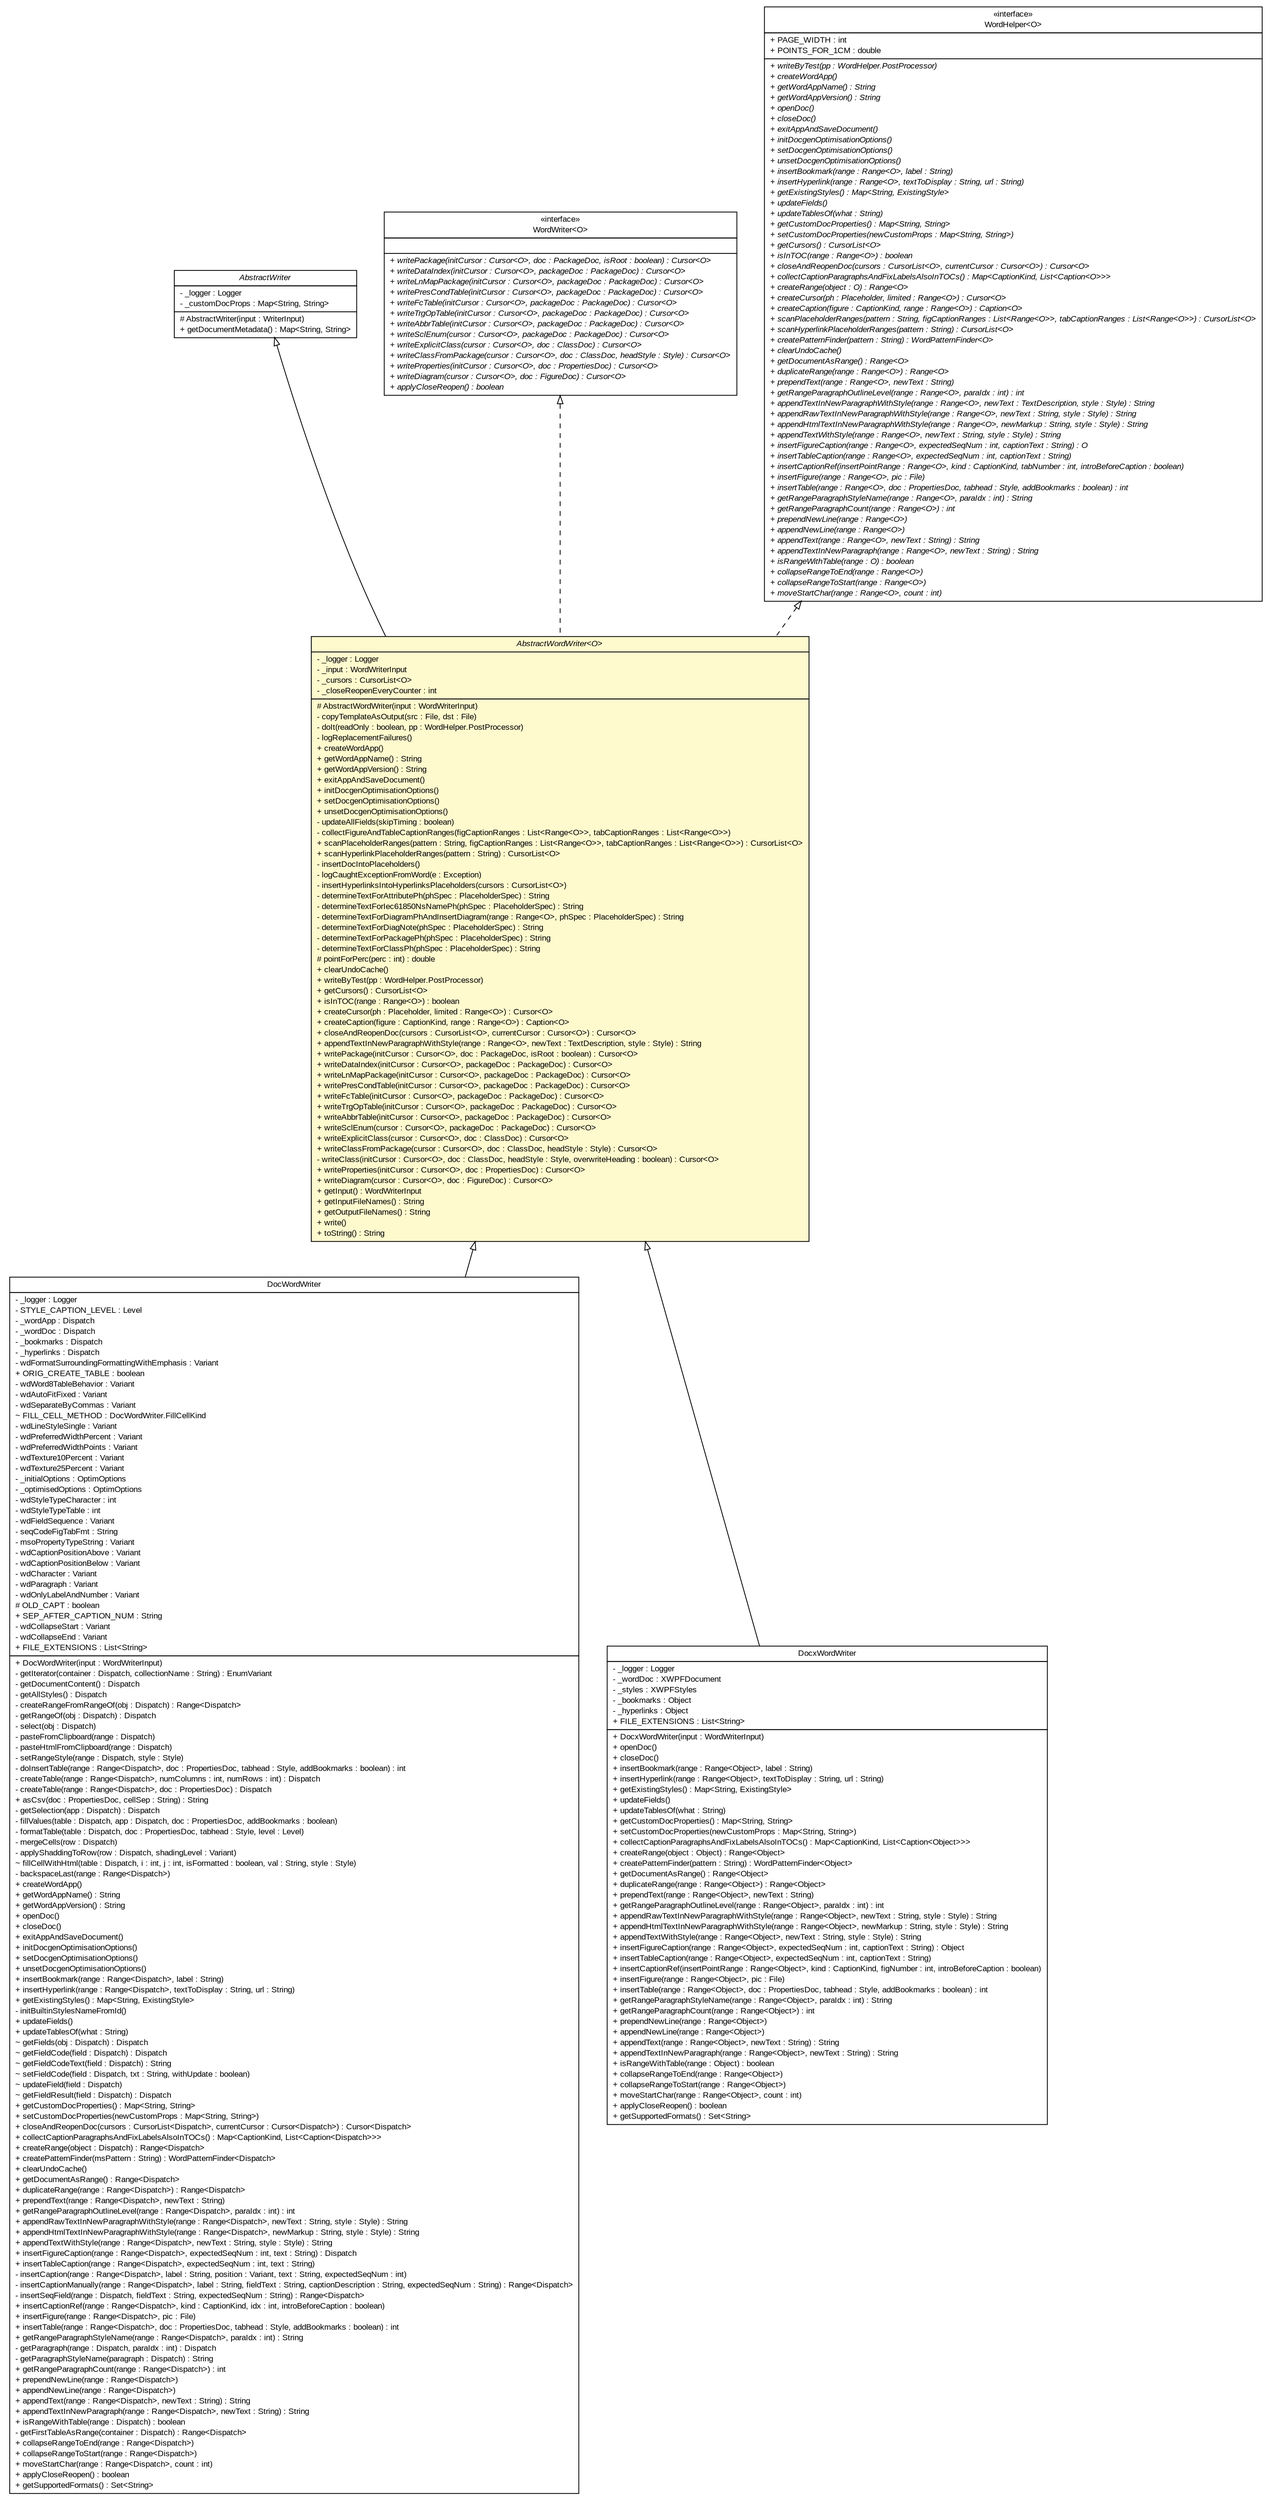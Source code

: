 #!/usr/local/bin/dot
#
# Class diagram 
# Generated by UMLGraph version R5_6_6-6-g3bdff0 (http://www.umlgraph.org/)
#

digraph G {
	edge [fontname="arial",fontsize=10,labelfontname="arial",labelfontsize=10];
	node [fontname="arial",fontsize=10,shape=plaintext];
	nodesep=0.25;
	ranksep=0.5;
	// org.tanjakostic.jcleancim.docgen.writer.AbstractWriter
	c21130 [label=<<table title="org.tanjakostic.jcleancim.docgen.writer.AbstractWriter" border="0" cellborder="1" cellspacing="0" cellpadding="2" port="p" href="../AbstractWriter.html">
		<tr><td><table border="0" cellspacing="0" cellpadding="1">
<tr><td align="center" balign="center"><font face="Arial Italic"> AbstractWriter </font></td></tr>
		</table></td></tr>
		<tr><td><table border="0" cellspacing="0" cellpadding="1">
<tr><td align="left" balign="left"> - _logger : Logger </td></tr>
<tr><td align="left" balign="left"> - _customDocProps : Map&lt;String, String&gt; </td></tr>
		</table></td></tr>
		<tr><td><table border="0" cellspacing="0" cellpadding="1">
<tr><td align="left" balign="left"> # AbstractWriter(input : WriterInput) </td></tr>
<tr><td align="left" balign="left"> + getDocumentMetadata() : Map&lt;String, String&gt; </td></tr>
		</table></td></tr>
		</table>>, URL="../AbstractWriter.html", fontname="arial", fontcolor="black", fontsize=10.0];
	// org.tanjakostic.jcleancim.docgen.writer.word.WordWriter<O>
	c21133 [label=<<table title="org.tanjakostic.jcleancim.docgen.writer.word.WordWriter" border="0" cellborder="1" cellspacing="0" cellpadding="2" port="p" href="./WordWriter.html">
		<tr><td><table border="0" cellspacing="0" cellpadding="1">
<tr><td align="center" balign="center"> &#171;interface&#187; </td></tr>
<tr><td align="center" balign="center"> WordWriter&lt;O&gt; </td></tr>
		</table></td></tr>
		<tr><td><table border="0" cellspacing="0" cellpadding="1">
<tr><td align="left" balign="left">  </td></tr>
		</table></td></tr>
		<tr><td><table border="0" cellspacing="0" cellpadding="1">
<tr><td align="left" balign="left"><font face="Arial Italic" point-size="10.0"> + writePackage(initCursor : Cursor&lt;O&gt;, doc : PackageDoc, isRoot : boolean) : Cursor&lt;O&gt; </font></td></tr>
<tr><td align="left" balign="left"><font face="Arial Italic" point-size="10.0"> + writeDataIndex(initCursor : Cursor&lt;O&gt;, packageDoc : PackageDoc) : Cursor&lt;O&gt; </font></td></tr>
<tr><td align="left" balign="left"><font face="Arial Italic" point-size="10.0"> + writeLnMapPackage(initCursor : Cursor&lt;O&gt;, packageDoc : PackageDoc) : Cursor&lt;O&gt; </font></td></tr>
<tr><td align="left" balign="left"><font face="Arial Italic" point-size="10.0"> + writePresCondTable(initCursor : Cursor&lt;O&gt;, packageDoc : PackageDoc) : Cursor&lt;O&gt; </font></td></tr>
<tr><td align="left" balign="left"><font face="Arial Italic" point-size="10.0"> + writeFcTable(initCursor : Cursor&lt;O&gt;, packageDoc : PackageDoc) : Cursor&lt;O&gt; </font></td></tr>
<tr><td align="left" balign="left"><font face="Arial Italic" point-size="10.0"> + writeTrgOpTable(initCursor : Cursor&lt;O&gt;, packageDoc : PackageDoc) : Cursor&lt;O&gt; </font></td></tr>
<tr><td align="left" balign="left"><font face="Arial Italic" point-size="10.0"> + writeAbbrTable(initCursor : Cursor&lt;O&gt;, packageDoc : PackageDoc) : Cursor&lt;O&gt; </font></td></tr>
<tr><td align="left" balign="left"><font face="Arial Italic" point-size="10.0"> + writeSclEnum(cursor : Cursor&lt;O&gt;, packageDoc : PackageDoc) : Cursor&lt;O&gt; </font></td></tr>
<tr><td align="left" balign="left"><font face="Arial Italic" point-size="10.0"> + writeExplicitClass(cursor : Cursor&lt;O&gt;, doc : ClassDoc) : Cursor&lt;O&gt; </font></td></tr>
<tr><td align="left" balign="left"><font face="Arial Italic" point-size="10.0"> + writeClassFromPackage(cursor : Cursor&lt;O&gt;, doc : ClassDoc, headStyle : Style) : Cursor&lt;O&gt; </font></td></tr>
<tr><td align="left" balign="left"><font face="Arial Italic" point-size="10.0"> + writeProperties(initCursor : Cursor&lt;O&gt;, doc : PropertiesDoc) : Cursor&lt;O&gt; </font></td></tr>
<tr><td align="left" balign="left"><font face="Arial Italic" point-size="10.0"> + writeDiagram(cursor : Cursor&lt;O&gt;, doc : FigureDoc) : Cursor&lt;O&gt; </font></td></tr>
<tr><td align="left" balign="left"><font face="Arial Italic" point-size="10.0"> + applyCloseReopen() : boolean </font></td></tr>
		</table></td></tr>
		</table>>, URL="./WordWriter.html", fontname="arial", fontcolor="black", fontsize=10.0];
	// org.tanjakostic.jcleancim.docgen.writer.word.WordHelper<O>
	c21135 [label=<<table title="org.tanjakostic.jcleancim.docgen.writer.word.WordHelper" border="0" cellborder="1" cellspacing="0" cellpadding="2" port="p" href="./WordHelper.html">
		<tr><td><table border="0" cellspacing="0" cellpadding="1">
<tr><td align="center" balign="center"> &#171;interface&#187; </td></tr>
<tr><td align="center" balign="center"> WordHelper&lt;O&gt; </td></tr>
		</table></td></tr>
		<tr><td><table border="0" cellspacing="0" cellpadding="1">
<tr><td align="left" balign="left"> + PAGE_WIDTH : int </td></tr>
<tr><td align="left" balign="left"> + POINTS_FOR_1CM : double </td></tr>
		</table></td></tr>
		<tr><td><table border="0" cellspacing="0" cellpadding="1">
<tr><td align="left" balign="left"><font face="Arial Italic" point-size="10.0"> + writeByTest(pp : WordHelper.PostProcessor) </font></td></tr>
<tr><td align="left" balign="left"><font face="Arial Italic" point-size="10.0"> + createWordApp() </font></td></tr>
<tr><td align="left" balign="left"><font face="Arial Italic" point-size="10.0"> + getWordAppName() : String </font></td></tr>
<tr><td align="left" balign="left"><font face="Arial Italic" point-size="10.0"> + getWordAppVersion() : String </font></td></tr>
<tr><td align="left" balign="left"><font face="Arial Italic" point-size="10.0"> + openDoc() </font></td></tr>
<tr><td align="left" balign="left"><font face="Arial Italic" point-size="10.0"> + closeDoc() </font></td></tr>
<tr><td align="left" balign="left"><font face="Arial Italic" point-size="10.0"> + exitAppAndSaveDocument() </font></td></tr>
<tr><td align="left" balign="left"><font face="Arial Italic" point-size="10.0"> + initDocgenOptimisationOptions() </font></td></tr>
<tr><td align="left" balign="left"><font face="Arial Italic" point-size="10.0"> + setDocgenOptimisationOptions() </font></td></tr>
<tr><td align="left" balign="left"><font face="Arial Italic" point-size="10.0"> + unsetDocgenOptimisationOptions() </font></td></tr>
<tr><td align="left" balign="left"><font face="Arial Italic" point-size="10.0"> + insertBookmark(range : Range&lt;O&gt;, label : String) </font></td></tr>
<tr><td align="left" balign="left"><font face="Arial Italic" point-size="10.0"> + insertHyperlink(range : Range&lt;O&gt;, textToDisplay : String, url : String) </font></td></tr>
<tr><td align="left" balign="left"><font face="Arial Italic" point-size="10.0"> + getExistingStyles() : Map&lt;String, ExistingStyle&gt; </font></td></tr>
<tr><td align="left" balign="left"><font face="Arial Italic" point-size="10.0"> + updateFields() </font></td></tr>
<tr><td align="left" balign="left"><font face="Arial Italic" point-size="10.0"> + updateTablesOf(what : String) </font></td></tr>
<tr><td align="left" balign="left"><font face="Arial Italic" point-size="10.0"> + getCustomDocProperties() : Map&lt;String, String&gt; </font></td></tr>
<tr><td align="left" balign="left"><font face="Arial Italic" point-size="10.0"> + setCustomDocProperties(newCustomProps : Map&lt;String, String&gt;) </font></td></tr>
<tr><td align="left" balign="left"><font face="Arial Italic" point-size="10.0"> + getCursors() : CursorList&lt;O&gt; </font></td></tr>
<tr><td align="left" balign="left"><font face="Arial Italic" point-size="10.0"> + isInTOC(range : Range&lt;O&gt;) : boolean </font></td></tr>
<tr><td align="left" balign="left"><font face="Arial Italic" point-size="10.0"> + closeAndReopenDoc(cursors : CursorList&lt;O&gt;, currentCursor : Cursor&lt;O&gt;) : Cursor&lt;O&gt; </font></td></tr>
<tr><td align="left" balign="left"><font face="Arial Italic" point-size="10.0"> + collectCaptionParagraphsAndFixLabelsAlsoInTOCs() : Map&lt;CaptionKind, List&lt;Caption&lt;O&gt;&gt;&gt; </font></td></tr>
<tr><td align="left" balign="left"><font face="Arial Italic" point-size="10.0"> + createRange(object : O) : Range&lt;O&gt; </font></td></tr>
<tr><td align="left" balign="left"><font face="Arial Italic" point-size="10.0"> + createCursor(ph : Placeholder, limited : Range&lt;O&gt;) : Cursor&lt;O&gt; </font></td></tr>
<tr><td align="left" balign="left"><font face="Arial Italic" point-size="10.0"> + createCaption(figure : CaptionKind, range : Range&lt;O&gt;) : Caption&lt;O&gt; </font></td></tr>
<tr><td align="left" balign="left"><font face="Arial Italic" point-size="10.0"> + scanPlaceholderRanges(pattern : String, figCaptionRanges : List&lt;Range&lt;O&gt;&gt;, tabCaptionRanges : List&lt;Range&lt;O&gt;&gt;) : CursorList&lt;O&gt; </font></td></tr>
<tr><td align="left" balign="left"><font face="Arial Italic" point-size="10.0"> + scanHyperlinkPlaceholderRanges(pattern : String) : CursorList&lt;O&gt; </font></td></tr>
<tr><td align="left" balign="left"><font face="Arial Italic" point-size="10.0"> + createPatternFinder(pattern : String) : WordPatternFinder&lt;O&gt; </font></td></tr>
<tr><td align="left" balign="left"><font face="Arial Italic" point-size="10.0"> + clearUndoCache() </font></td></tr>
<tr><td align="left" balign="left"><font face="Arial Italic" point-size="10.0"> + getDocumentAsRange() : Range&lt;O&gt; </font></td></tr>
<tr><td align="left" balign="left"><font face="Arial Italic" point-size="10.0"> + duplicateRange(range : Range&lt;O&gt;) : Range&lt;O&gt; </font></td></tr>
<tr><td align="left" balign="left"><font face="Arial Italic" point-size="10.0"> + prependText(range : Range&lt;O&gt;, newText : String) </font></td></tr>
<tr><td align="left" balign="left"><font face="Arial Italic" point-size="10.0"> + getRangeParagraphOutlineLevel(range : Range&lt;O&gt;, paraIdx : int) : int </font></td></tr>
<tr><td align="left" balign="left"><font face="Arial Italic" point-size="10.0"> + appendTextInNewParagraphWithStyle(range : Range&lt;O&gt;, newText : TextDescription, style : Style) : String </font></td></tr>
<tr><td align="left" balign="left"><font face="Arial Italic" point-size="10.0"> + appendRawTextInNewParagraphWithStyle(range : Range&lt;O&gt;, newText : String, style : Style) : String </font></td></tr>
<tr><td align="left" balign="left"><font face="Arial Italic" point-size="10.0"> + appendHtmlTextInNewParagraphWithStyle(range : Range&lt;O&gt;, newMarkup : String, style : Style) : String </font></td></tr>
<tr><td align="left" balign="left"><font face="Arial Italic" point-size="10.0"> + appendTextWithStyle(range : Range&lt;O&gt;, newText : String, style : Style) : String </font></td></tr>
<tr><td align="left" balign="left"><font face="Arial Italic" point-size="10.0"> + insertFigureCaption(range : Range&lt;O&gt;, expectedSeqNum : int, captionText : String) : O </font></td></tr>
<tr><td align="left" balign="left"><font face="Arial Italic" point-size="10.0"> + insertTableCaption(range : Range&lt;O&gt;, expectedSeqNum : int, captionText : String) </font></td></tr>
<tr><td align="left" balign="left"><font face="Arial Italic" point-size="10.0"> + insertCaptionRef(insertPointRange : Range&lt;O&gt;, kind : CaptionKind, tabNumber : int, introBeforeCaption : boolean) </font></td></tr>
<tr><td align="left" balign="left"><font face="Arial Italic" point-size="10.0"> + insertFigure(range : Range&lt;O&gt;, pic : File) </font></td></tr>
<tr><td align="left" balign="left"><font face="Arial Italic" point-size="10.0"> + insertTable(range : Range&lt;O&gt;, doc : PropertiesDoc, tabhead : Style, addBookmarks : boolean) : int </font></td></tr>
<tr><td align="left" balign="left"><font face="Arial Italic" point-size="10.0"> + getRangeParagraphStyleName(range : Range&lt;O&gt;, paraIdx : int) : String </font></td></tr>
<tr><td align="left" balign="left"><font face="Arial Italic" point-size="10.0"> + getRangeParagraphCount(range : Range&lt;O&gt;) : int </font></td></tr>
<tr><td align="left" balign="left"><font face="Arial Italic" point-size="10.0"> + prependNewLine(range : Range&lt;O&gt;) </font></td></tr>
<tr><td align="left" balign="left"><font face="Arial Italic" point-size="10.0"> + appendNewLine(range : Range&lt;O&gt;) </font></td></tr>
<tr><td align="left" balign="left"><font face="Arial Italic" point-size="10.0"> + appendText(range : Range&lt;O&gt;, newText : String) : String </font></td></tr>
<tr><td align="left" balign="left"><font face="Arial Italic" point-size="10.0"> + appendTextInNewParagraph(range : Range&lt;O&gt;, newText : String) : String </font></td></tr>
<tr><td align="left" balign="left"><font face="Arial Italic" point-size="10.0"> + isRangeWithTable(range : O) : boolean </font></td></tr>
<tr><td align="left" balign="left"><font face="Arial Italic" point-size="10.0"> + collapseRangeToEnd(range : Range&lt;O&gt;) </font></td></tr>
<tr><td align="left" balign="left"><font face="Arial Italic" point-size="10.0"> + collapseRangeToStart(range : Range&lt;O&gt;) </font></td></tr>
<tr><td align="left" balign="left"><font face="Arial Italic" point-size="10.0"> + moveStartChar(range : Range&lt;O&gt;, count : int) </font></td></tr>
		</table></td></tr>
		</table>>, URL="./WordHelper.html", fontname="arial", fontcolor="black", fontsize=10.0];
	// org.tanjakostic.jcleancim.docgen.writer.word.AbstractWordWriter<O>
	c21137 [label=<<table title="org.tanjakostic.jcleancim.docgen.writer.word.AbstractWordWriter" border="0" cellborder="1" cellspacing="0" cellpadding="2" port="p" bgcolor="lemonChiffon" href="./AbstractWordWriter.html">
		<tr><td><table border="0" cellspacing="0" cellpadding="1">
<tr><td align="center" balign="center"><font face="Arial Italic"> AbstractWordWriter&lt;O&gt; </font></td></tr>
		</table></td></tr>
		<tr><td><table border="0" cellspacing="0" cellpadding="1">
<tr><td align="left" balign="left"> - _logger : Logger </td></tr>
<tr><td align="left" balign="left"> - _input : WordWriterInput </td></tr>
<tr><td align="left" balign="left"> - _cursors : CursorList&lt;O&gt; </td></tr>
<tr><td align="left" balign="left"> - _closeReopenEveryCounter : int </td></tr>
		</table></td></tr>
		<tr><td><table border="0" cellspacing="0" cellpadding="1">
<tr><td align="left" balign="left"> # AbstractWordWriter(input : WordWriterInput) </td></tr>
<tr><td align="left" balign="left"> - copyTemplateAsOutput(src : File, dst : File) </td></tr>
<tr><td align="left" balign="left"> - doIt(readOnly : boolean, pp : WordHelper.PostProcessor) </td></tr>
<tr><td align="left" balign="left"> - logReplacementFailures() </td></tr>
<tr><td align="left" balign="left"> + createWordApp() </td></tr>
<tr><td align="left" balign="left"> + getWordAppName() : String </td></tr>
<tr><td align="left" balign="left"> + getWordAppVersion() : String </td></tr>
<tr><td align="left" balign="left"> + exitAppAndSaveDocument() </td></tr>
<tr><td align="left" balign="left"> + initDocgenOptimisationOptions() </td></tr>
<tr><td align="left" balign="left"> + setDocgenOptimisationOptions() </td></tr>
<tr><td align="left" balign="left"> + unsetDocgenOptimisationOptions() </td></tr>
<tr><td align="left" balign="left"> - updateAllFields(skipTiming : boolean) </td></tr>
<tr><td align="left" balign="left"> - collectFigureAndTableCaptionRanges(figCaptionRanges : List&lt;Range&lt;O&gt;&gt;, tabCaptionRanges : List&lt;Range&lt;O&gt;&gt;) </td></tr>
<tr><td align="left" balign="left"> + scanPlaceholderRanges(pattern : String, figCaptionRanges : List&lt;Range&lt;O&gt;&gt;, tabCaptionRanges : List&lt;Range&lt;O&gt;&gt;) : CursorList&lt;O&gt; </td></tr>
<tr><td align="left" balign="left"> + scanHyperlinkPlaceholderRanges(pattern : String) : CursorList&lt;O&gt; </td></tr>
<tr><td align="left" balign="left"> - insertDocIntoPlaceholders() </td></tr>
<tr><td align="left" balign="left"> - logCaughtExceptionFromWord(e : Exception) </td></tr>
<tr><td align="left" balign="left"> - insertHyperlinksIntoHyperlinksPlaceholders(cursors : CursorList&lt;O&gt;) </td></tr>
<tr><td align="left" balign="left"> - determineTextForAttributePh(phSpec : PlaceholderSpec) : String </td></tr>
<tr><td align="left" balign="left"> - determineTextForIec61850NsNamePh(phSpec : PlaceholderSpec) : String </td></tr>
<tr><td align="left" balign="left"> - determineTextForDiagramPhAndInsertDiagram(range : Range&lt;O&gt;, phSpec : PlaceholderSpec) : String </td></tr>
<tr><td align="left" balign="left"> - determineTextForDiagNote(phSpec : PlaceholderSpec) : String </td></tr>
<tr><td align="left" balign="left"> - determineTextForPackagePh(phSpec : PlaceholderSpec) : String </td></tr>
<tr><td align="left" balign="left"> - determineTextForClassPh(phSpec : PlaceholderSpec) : String </td></tr>
<tr><td align="left" balign="left"> # pointForPerc(perc : int) : double </td></tr>
<tr><td align="left" balign="left"> + clearUndoCache() </td></tr>
<tr><td align="left" balign="left"> + writeByTest(pp : WordHelper.PostProcessor) </td></tr>
<tr><td align="left" balign="left"> + getCursors() : CursorList&lt;O&gt; </td></tr>
<tr><td align="left" balign="left"> + isInTOC(range : Range&lt;O&gt;) : boolean </td></tr>
<tr><td align="left" balign="left"> + createCursor(ph : Placeholder, limited : Range&lt;O&gt;) : Cursor&lt;O&gt; </td></tr>
<tr><td align="left" balign="left"> + createCaption(figure : CaptionKind, range : Range&lt;O&gt;) : Caption&lt;O&gt; </td></tr>
<tr><td align="left" balign="left"> + closeAndReopenDoc(cursors : CursorList&lt;O&gt;, currentCursor : Cursor&lt;O&gt;) : Cursor&lt;O&gt; </td></tr>
<tr><td align="left" balign="left"> + appendTextInNewParagraphWithStyle(range : Range&lt;O&gt;, newText : TextDescription, style : Style) : String </td></tr>
<tr><td align="left" balign="left"> + writePackage(initCursor : Cursor&lt;O&gt;, doc : PackageDoc, isRoot : boolean) : Cursor&lt;O&gt; </td></tr>
<tr><td align="left" balign="left"> + writeDataIndex(initCursor : Cursor&lt;O&gt;, packageDoc : PackageDoc) : Cursor&lt;O&gt; </td></tr>
<tr><td align="left" balign="left"> + writeLnMapPackage(initCursor : Cursor&lt;O&gt;, packageDoc : PackageDoc) : Cursor&lt;O&gt; </td></tr>
<tr><td align="left" balign="left"> + writePresCondTable(initCursor : Cursor&lt;O&gt;, packageDoc : PackageDoc) : Cursor&lt;O&gt; </td></tr>
<tr><td align="left" balign="left"> + writeFcTable(initCursor : Cursor&lt;O&gt;, packageDoc : PackageDoc) : Cursor&lt;O&gt; </td></tr>
<tr><td align="left" balign="left"> + writeTrgOpTable(initCursor : Cursor&lt;O&gt;, packageDoc : PackageDoc) : Cursor&lt;O&gt; </td></tr>
<tr><td align="left" balign="left"> + writeAbbrTable(initCursor : Cursor&lt;O&gt;, packageDoc : PackageDoc) : Cursor&lt;O&gt; </td></tr>
<tr><td align="left" balign="left"> + writeSclEnum(cursor : Cursor&lt;O&gt;, packageDoc : PackageDoc) : Cursor&lt;O&gt; </td></tr>
<tr><td align="left" balign="left"> + writeExplicitClass(cursor : Cursor&lt;O&gt;, doc : ClassDoc) : Cursor&lt;O&gt; </td></tr>
<tr><td align="left" balign="left"> + writeClassFromPackage(cursor : Cursor&lt;O&gt;, doc : ClassDoc, headStyle : Style) : Cursor&lt;O&gt; </td></tr>
<tr><td align="left" balign="left"> - writeClass(initCursor : Cursor&lt;O&gt;, doc : ClassDoc, headStyle : Style, overwriteHeading : boolean) : Cursor&lt;O&gt; </td></tr>
<tr><td align="left" balign="left"> + writeProperties(initCursor : Cursor&lt;O&gt;, doc : PropertiesDoc) : Cursor&lt;O&gt; </td></tr>
<tr><td align="left" balign="left"> + writeDiagram(cursor : Cursor&lt;O&gt;, doc : FigureDoc) : Cursor&lt;O&gt; </td></tr>
<tr><td align="left" balign="left"> + getInput() : WordWriterInput </td></tr>
<tr><td align="left" balign="left"> + getInputFileNames() : String </td></tr>
<tr><td align="left" balign="left"> + getOutputFileNames() : String </td></tr>
<tr><td align="left" balign="left"> + write() </td></tr>
<tr><td align="left" balign="left"> + toString() : String </td></tr>
		</table></td></tr>
		</table>>, URL="./AbstractWordWriter.html", fontname="arial", fontcolor="black", fontsize=10.0];
	// org.tanjakostic.jcleancim.docgen.writer.word.doc.DocWordWriter
	c21139 [label=<<table title="org.tanjakostic.jcleancim.docgen.writer.word.doc.DocWordWriter" border="0" cellborder="1" cellspacing="0" cellpadding="2" port="p" href="./doc/DocWordWriter.html">
		<tr><td><table border="0" cellspacing="0" cellpadding="1">
<tr><td align="center" balign="center"> DocWordWriter </td></tr>
		</table></td></tr>
		<tr><td><table border="0" cellspacing="0" cellpadding="1">
<tr><td align="left" balign="left"> - _logger : Logger </td></tr>
<tr><td align="left" balign="left"> - STYLE_CAPTION_LEVEL : Level </td></tr>
<tr><td align="left" balign="left"> - _wordApp : Dispatch </td></tr>
<tr><td align="left" balign="left"> - _wordDoc : Dispatch </td></tr>
<tr><td align="left" balign="left"> - _bookmarks : Dispatch </td></tr>
<tr><td align="left" balign="left"> - _hyperlinks : Dispatch </td></tr>
<tr><td align="left" balign="left"> - wdFormatSurroundingFormattingWithEmphasis : Variant </td></tr>
<tr><td align="left" balign="left"> + ORIG_CREATE_TABLE : boolean </td></tr>
<tr><td align="left" balign="left"> - wdWord8TableBehavior : Variant </td></tr>
<tr><td align="left" balign="left"> - wdAutoFitFixed : Variant </td></tr>
<tr><td align="left" balign="left"> - wdSeparateByCommas : Variant </td></tr>
<tr><td align="left" balign="left"> ~ FILL_CELL_METHOD : DocWordWriter.FillCellKind </td></tr>
<tr><td align="left" balign="left"> - wdLineStyleSingle : Variant </td></tr>
<tr><td align="left" balign="left"> - wdPreferredWidthPercent : Variant </td></tr>
<tr><td align="left" balign="left"> - wdPreferredWidthPoints : Variant </td></tr>
<tr><td align="left" balign="left"> - wdTexture10Percent : Variant </td></tr>
<tr><td align="left" balign="left"> - wdTexture25Percent : Variant </td></tr>
<tr><td align="left" balign="left"> - _initialOptions : OptimOptions </td></tr>
<tr><td align="left" balign="left"> - _optimisedOptions : OptimOptions </td></tr>
<tr><td align="left" balign="left"> - wdStyleTypeCharacter : int </td></tr>
<tr><td align="left" balign="left"> - wdStyleTypeTable : int </td></tr>
<tr><td align="left" balign="left"> - wdFieldSequence : Variant </td></tr>
<tr><td align="left" balign="left"> - seqCodeFigTabFmt : String </td></tr>
<tr><td align="left" balign="left"> - msoPropertyTypeString : Variant </td></tr>
<tr><td align="left" balign="left"> - wdCaptionPositionAbove : Variant </td></tr>
<tr><td align="left" balign="left"> - wdCaptionPositionBelow : Variant </td></tr>
<tr><td align="left" balign="left"> - wdCharacter : Variant </td></tr>
<tr><td align="left" balign="left"> - wdParagraph : Variant </td></tr>
<tr><td align="left" balign="left"> - wdOnlyLabelAndNumber : Variant </td></tr>
<tr><td align="left" balign="left"> # OLD_CAPT : boolean </td></tr>
<tr><td align="left" balign="left"> + SEP_AFTER_CAPTION_NUM : String </td></tr>
<tr><td align="left" balign="left"> - wdCollapseStart : Variant </td></tr>
<tr><td align="left" balign="left"> - wdCollapseEnd : Variant </td></tr>
<tr><td align="left" balign="left"> + FILE_EXTENSIONS : List&lt;String&gt; </td></tr>
		</table></td></tr>
		<tr><td><table border="0" cellspacing="0" cellpadding="1">
<tr><td align="left" balign="left"> + DocWordWriter(input : WordWriterInput) </td></tr>
<tr><td align="left" balign="left"> - getIterator(container : Dispatch, collectionName : String) : EnumVariant </td></tr>
<tr><td align="left" balign="left"> - getDocumentContent() : Dispatch </td></tr>
<tr><td align="left" balign="left"> - getAllStyles() : Dispatch </td></tr>
<tr><td align="left" balign="left"> - createRangeFromRangeOf(obj : Dispatch) : Range&lt;Dispatch&gt; </td></tr>
<tr><td align="left" balign="left"> - getRangeOf(obj : Dispatch) : Dispatch </td></tr>
<tr><td align="left" balign="left"> - select(obj : Dispatch) </td></tr>
<tr><td align="left" balign="left"> - pasteFromClipboard(range : Dispatch) </td></tr>
<tr><td align="left" balign="left"> - pasteHtmlFromClipboard(range : Dispatch) </td></tr>
<tr><td align="left" balign="left"> - setRangeStyle(range : Dispatch, style : Style) </td></tr>
<tr><td align="left" balign="left"> - doInsertTable(range : Range&lt;Dispatch&gt;, doc : PropertiesDoc, tabhead : Style, addBookmarks : boolean) : int </td></tr>
<tr><td align="left" balign="left"> - createTable(range : Range&lt;Dispatch&gt;, numColumns : int, numRows : int) : Dispatch </td></tr>
<tr><td align="left" balign="left"> - createTable(range : Range&lt;Dispatch&gt;, doc : PropertiesDoc) : Dispatch </td></tr>
<tr><td align="left" balign="left"> + asCsv(doc : PropertiesDoc, cellSep : String) : String </td></tr>
<tr><td align="left" balign="left"> - getSelection(app : Dispatch) : Dispatch </td></tr>
<tr><td align="left" balign="left"> - fillValues(table : Dispatch, app : Dispatch, doc : PropertiesDoc, addBookmarks : boolean) </td></tr>
<tr><td align="left" balign="left"> - formatTable(table : Dispatch, doc : PropertiesDoc, tabhead : Style, level : Level) </td></tr>
<tr><td align="left" balign="left"> - mergeCells(row : Dispatch) </td></tr>
<tr><td align="left" balign="left"> - applyShaddingToRow(row : Dispatch, shadingLevel : Variant) </td></tr>
<tr><td align="left" balign="left"> ~ fillCellWithHtml(table : Dispatch, i : int, j : int, isFormatted : boolean, val : String, style : Style) </td></tr>
<tr><td align="left" balign="left"> - backspaceLast(range : Range&lt;Dispatch&gt;) </td></tr>
<tr><td align="left" balign="left"> + createWordApp() </td></tr>
<tr><td align="left" balign="left"> + getWordAppName() : String </td></tr>
<tr><td align="left" balign="left"> + getWordAppVersion() : String </td></tr>
<tr><td align="left" balign="left"> + openDoc() </td></tr>
<tr><td align="left" balign="left"> + closeDoc() </td></tr>
<tr><td align="left" balign="left"> + exitAppAndSaveDocument() </td></tr>
<tr><td align="left" balign="left"> + initDocgenOptimisationOptions() </td></tr>
<tr><td align="left" balign="left"> + setDocgenOptimisationOptions() </td></tr>
<tr><td align="left" balign="left"> + unsetDocgenOptimisationOptions() </td></tr>
<tr><td align="left" balign="left"> + insertBookmark(range : Range&lt;Dispatch&gt;, label : String) </td></tr>
<tr><td align="left" balign="left"> + insertHyperlink(range : Range&lt;Dispatch&gt;, textToDisplay : String, url : String) </td></tr>
<tr><td align="left" balign="left"> + getExistingStyles() : Map&lt;String, ExistingStyle&gt; </td></tr>
<tr><td align="left" balign="left"> - initBuiltinStylesNameFromId() </td></tr>
<tr><td align="left" balign="left"> + updateFields() </td></tr>
<tr><td align="left" balign="left"> + updateTablesOf(what : String) </td></tr>
<tr><td align="left" balign="left"> ~ getFields(obj : Dispatch) : Dispatch </td></tr>
<tr><td align="left" balign="left"> ~ getFieldCode(field : Dispatch) : Dispatch </td></tr>
<tr><td align="left" balign="left"> ~ getFieldCodeText(field : Dispatch) : String </td></tr>
<tr><td align="left" balign="left"> ~ setFieldCode(field : Dispatch, txt : String, withUpdate : boolean) </td></tr>
<tr><td align="left" balign="left"> ~ updateField(field : Dispatch) </td></tr>
<tr><td align="left" balign="left"> ~ getFieldResult(field : Dispatch) : Dispatch </td></tr>
<tr><td align="left" balign="left"> + getCustomDocProperties() : Map&lt;String, String&gt; </td></tr>
<tr><td align="left" balign="left"> + setCustomDocProperties(newCustomProps : Map&lt;String, String&gt;) </td></tr>
<tr><td align="left" balign="left"> + closeAndReopenDoc(cursors : CursorList&lt;Dispatch&gt;, currentCursor : Cursor&lt;Dispatch&gt;) : Cursor&lt;Dispatch&gt; </td></tr>
<tr><td align="left" balign="left"> + collectCaptionParagraphsAndFixLabelsAlsoInTOCs() : Map&lt;CaptionKind, List&lt;Caption&lt;Dispatch&gt;&gt;&gt; </td></tr>
<tr><td align="left" balign="left"> + createRange(object : Dispatch) : Range&lt;Dispatch&gt; </td></tr>
<tr><td align="left" balign="left"> + createPatternFinder(msPattern : String) : WordPatternFinder&lt;Dispatch&gt; </td></tr>
<tr><td align="left" balign="left"> + clearUndoCache() </td></tr>
<tr><td align="left" balign="left"> + getDocumentAsRange() : Range&lt;Dispatch&gt; </td></tr>
<tr><td align="left" balign="left"> + duplicateRange(range : Range&lt;Dispatch&gt;) : Range&lt;Dispatch&gt; </td></tr>
<tr><td align="left" balign="left"> + prependText(range : Range&lt;Dispatch&gt;, newText : String) </td></tr>
<tr><td align="left" balign="left"> + getRangeParagraphOutlineLevel(range : Range&lt;Dispatch&gt;, paraIdx : int) : int </td></tr>
<tr><td align="left" balign="left"> + appendRawTextInNewParagraphWithStyle(range : Range&lt;Dispatch&gt;, newText : String, style : Style) : String </td></tr>
<tr><td align="left" balign="left"> + appendHtmlTextInNewParagraphWithStyle(range : Range&lt;Dispatch&gt;, newMarkup : String, style : Style) : String </td></tr>
<tr><td align="left" balign="left"> + appendTextWithStyle(range : Range&lt;Dispatch&gt;, newText : String, style : Style) : String </td></tr>
<tr><td align="left" balign="left"> + insertFigureCaption(range : Range&lt;Dispatch&gt;, expectedSeqNum : int, text : String) : Dispatch </td></tr>
<tr><td align="left" balign="left"> + insertTableCaption(range : Range&lt;Dispatch&gt;, expectedSeqNum : int, text : String) </td></tr>
<tr><td align="left" balign="left"> - insertCaption(range : Range&lt;Dispatch&gt;, label : String, position : Variant, text : String, expectedSeqNum : int) </td></tr>
<tr><td align="left" balign="left"> - insertCaptionManually(range : Range&lt;Dispatch&gt;, label : String, fieldText : String, captionDescription : String, expectedSeqNum : String) : Range&lt;Dispatch&gt; </td></tr>
<tr><td align="left" balign="left"> - insertSeqField(range : Dispatch, fieldText : String, expectedSeqNum : String) : Range&lt;Dispatch&gt; </td></tr>
<tr><td align="left" balign="left"> + insertCaptionRef(range : Range&lt;Dispatch&gt;, kind : CaptionKind, idx : int, introBeforeCaption : boolean) </td></tr>
<tr><td align="left" balign="left"> + insertFigure(range : Range&lt;Dispatch&gt;, pic : File) </td></tr>
<tr><td align="left" balign="left"> + insertTable(range : Range&lt;Dispatch&gt;, doc : PropertiesDoc, tabhead : Style, addBookmarks : boolean) : int </td></tr>
<tr><td align="left" balign="left"> + getRangeParagraphStyleName(range : Range&lt;Dispatch&gt;, paraIdx : int) : String </td></tr>
<tr><td align="left" balign="left"> - getParagraph(range : Dispatch, paraIdx : int) : Dispatch </td></tr>
<tr><td align="left" balign="left"> - getParagraphStyleName(paragraph : Dispatch) : String </td></tr>
<tr><td align="left" balign="left"> + getRangeParagraphCount(range : Range&lt;Dispatch&gt;) : int </td></tr>
<tr><td align="left" balign="left"> + prependNewLine(range : Range&lt;Dispatch&gt;) </td></tr>
<tr><td align="left" balign="left"> + appendNewLine(range : Range&lt;Dispatch&gt;) </td></tr>
<tr><td align="left" balign="left"> + appendText(range : Range&lt;Dispatch&gt;, newText : String) : String </td></tr>
<tr><td align="left" balign="left"> + appendTextInNewParagraph(range : Range&lt;Dispatch&gt;, newText : String) : String </td></tr>
<tr><td align="left" balign="left"> + isRangeWithTable(range : Dispatch) : boolean </td></tr>
<tr><td align="left" balign="left"> - getFirstTableAsRange(container : Dispatch) : Range&lt;Dispatch&gt; </td></tr>
<tr><td align="left" balign="left"> + collapseRangeToEnd(range : Range&lt;Dispatch&gt;) </td></tr>
<tr><td align="left" balign="left"> + collapseRangeToStart(range : Range&lt;Dispatch&gt;) </td></tr>
<tr><td align="left" balign="left"> + moveStartChar(range : Range&lt;Dispatch&gt;, count : int) </td></tr>
<tr><td align="left" balign="left"> + applyCloseReopen() : boolean </td></tr>
<tr><td align="left" balign="left"> + getSupportedFormats() : Set&lt;String&gt; </td></tr>
		</table></td></tr>
		</table>>, URL="./doc/DocWordWriter.html", fontname="arial", fontcolor="black", fontsize=10.0];
	// org.tanjakostic.jcleancim.docgen.writer.word.docx.DocxWordWriter
	c21146 [label=<<table title="org.tanjakostic.jcleancim.docgen.writer.word.docx.DocxWordWriter" border="0" cellborder="1" cellspacing="0" cellpadding="2" port="p" href="./docx/DocxWordWriter.html">
		<tr><td><table border="0" cellspacing="0" cellpadding="1">
<tr><td align="center" balign="center"> DocxWordWriter </td></tr>
		</table></td></tr>
		<tr><td><table border="0" cellspacing="0" cellpadding="1">
<tr><td align="left" balign="left"> - _logger : Logger </td></tr>
<tr><td align="left" balign="left"> - _wordDoc : XWPFDocument </td></tr>
<tr><td align="left" balign="left"> - _styles : XWPFStyles </td></tr>
<tr><td align="left" balign="left"> - _bookmarks : Object </td></tr>
<tr><td align="left" balign="left"> - _hyperlinks : Object </td></tr>
<tr><td align="left" balign="left"> + FILE_EXTENSIONS : List&lt;String&gt; </td></tr>
		</table></td></tr>
		<tr><td><table border="0" cellspacing="0" cellpadding="1">
<tr><td align="left" balign="left"> + DocxWordWriter(input : WordWriterInput) </td></tr>
<tr><td align="left" balign="left"> + openDoc() </td></tr>
<tr><td align="left" balign="left"> + closeDoc() </td></tr>
<tr><td align="left" balign="left"> + insertBookmark(range : Range&lt;Object&gt;, label : String) </td></tr>
<tr><td align="left" balign="left"> + insertHyperlink(range : Range&lt;Object&gt;, textToDisplay : String, url : String) </td></tr>
<tr><td align="left" balign="left"> + getExistingStyles() : Map&lt;String, ExistingStyle&gt; </td></tr>
<tr><td align="left" balign="left"> + updateFields() </td></tr>
<tr><td align="left" balign="left"> + updateTablesOf(what : String) </td></tr>
<tr><td align="left" balign="left"> + getCustomDocProperties() : Map&lt;String, String&gt; </td></tr>
<tr><td align="left" balign="left"> + setCustomDocProperties(newCustomProps : Map&lt;String, String&gt;) </td></tr>
<tr><td align="left" balign="left"> + collectCaptionParagraphsAndFixLabelsAlsoInTOCs() : Map&lt;CaptionKind, List&lt;Caption&lt;Object&gt;&gt;&gt; </td></tr>
<tr><td align="left" balign="left"> + createRange(object : Object) : Range&lt;Object&gt; </td></tr>
<tr><td align="left" balign="left"> + createPatternFinder(pattern : String) : WordPatternFinder&lt;Object&gt; </td></tr>
<tr><td align="left" balign="left"> + getDocumentAsRange() : Range&lt;Object&gt; </td></tr>
<tr><td align="left" balign="left"> + duplicateRange(range : Range&lt;Object&gt;) : Range&lt;Object&gt; </td></tr>
<tr><td align="left" balign="left"> + prependText(range : Range&lt;Object&gt;, newText : String) </td></tr>
<tr><td align="left" balign="left"> + getRangeParagraphOutlineLevel(range : Range&lt;Object&gt;, paraIdx : int) : int </td></tr>
<tr><td align="left" balign="left"> + appendRawTextInNewParagraphWithStyle(range : Range&lt;Object&gt;, newText : String, style : Style) : String </td></tr>
<tr><td align="left" balign="left"> + appendHtmlTextInNewParagraphWithStyle(range : Range&lt;Object&gt;, newMarkup : String, style : Style) : String </td></tr>
<tr><td align="left" balign="left"> + appendTextWithStyle(range : Range&lt;Object&gt;, newText : String, style : Style) : String </td></tr>
<tr><td align="left" balign="left"> + insertFigureCaption(range : Range&lt;Object&gt;, expectedSeqNum : int, captionText : String) : Object </td></tr>
<tr><td align="left" balign="left"> + insertTableCaption(range : Range&lt;Object&gt;, expectedSeqNum : int, captionText : String) </td></tr>
<tr><td align="left" balign="left"> + insertCaptionRef(insertPointRange : Range&lt;Object&gt;, kind : CaptionKind, figNumber : int, introBeforeCaption : boolean) </td></tr>
<tr><td align="left" balign="left"> + insertFigure(range : Range&lt;Object&gt;, pic : File) </td></tr>
<tr><td align="left" balign="left"> + insertTable(range : Range&lt;Object&gt;, doc : PropertiesDoc, tabhead : Style, addBookmarks : boolean) : int </td></tr>
<tr><td align="left" balign="left"> + getRangeParagraphStyleName(range : Range&lt;Object&gt;, paraIdx : int) : String </td></tr>
<tr><td align="left" balign="left"> + getRangeParagraphCount(range : Range&lt;Object&gt;) : int </td></tr>
<tr><td align="left" balign="left"> + prependNewLine(range : Range&lt;Object&gt;) </td></tr>
<tr><td align="left" balign="left"> + appendNewLine(range : Range&lt;Object&gt;) </td></tr>
<tr><td align="left" balign="left"> + appendText(range : Range&lt;Object&gt;, newText : String) : String </td></tr>
<tr><td align="left" balign="left"> + appendTextInNewParagraph(range : Range&lt;Object&gt;, newText : String) : String </td></tr>
<tr><td align="left" balign="left"> + isRangeWithTable(range : Object) : boolean </td></tr>
<tr><td align="left" balign="left"> + collapseRangeToEnd(range : Range&lt;Object&gt;) </td></tr>
<tr><td align="left" balign="left"> + collapseRangeToStart(range : Range&lt;Object&gt;) </td></tr>
<tr><td align="left" balign="left"> + moveStartChar(range : Range&lt;Object&gt;, count : int) </td></tr>
<tr><td align="left" balign="left"> + applyCloseReopen() : boolean </td></tr>
<tr><td align="left" balign="left"> + getSupportedFormats() : Set&lt;String&gt; </td></tr>
		</table></td></tr>
		</table>>, URL="./docx/DocxWordWriter.html", fontname="arial", fontcolor="black", fontsize=10.0];
	//org.tanjakostic.jcleancim.docgen.writer.word.AbstractWordWriter<O> extends org.tanjakostic.jcleancim.docgen.writer.AbstractWriter
	c21130:p -> c21137:p [dir=back,arrowtail=empty];
	//org.tanjakostic.jcleancim.docgen.writer.word.AbstractWordWriter<O> implements org.tanjakostic.jcleancim.docgen.writer.word.WordWriter<O>
	c21133:p -> c21137:p [dir=back,arrowtail=empty,style=dashed];
	//org.tanjakostic.jcleancim.docgen.writer.word.AbstractWordWriter<O> implements org.tanjakostic.jcleancim.docgen.writer.word.WordHelper<O>
	c21135:p -> c21137:p [dir=back,arrowtail=empty,style=dashed];
	//org.tanjakostic.jcleancim.docgen.writer.word.doc.DocWordWriter extends org.tanjakostic.jcleancim.docgen.writer.word.AbstractWordWriter<com.jacob.com.Dispatch>
	c21137:p -> c21139:p [dir=back,arrowtail=empty];
	//org.tanjakostic.jcleancim.docgen.writer.word.docx.DocxWordWriter extends org.tanjakostic.jcleancim.docgen.writer.word.AbstractWordWriter<java.lang.Object>
	c21137:p -> c21146:p [dir=back,arrowtail=empty];
}

